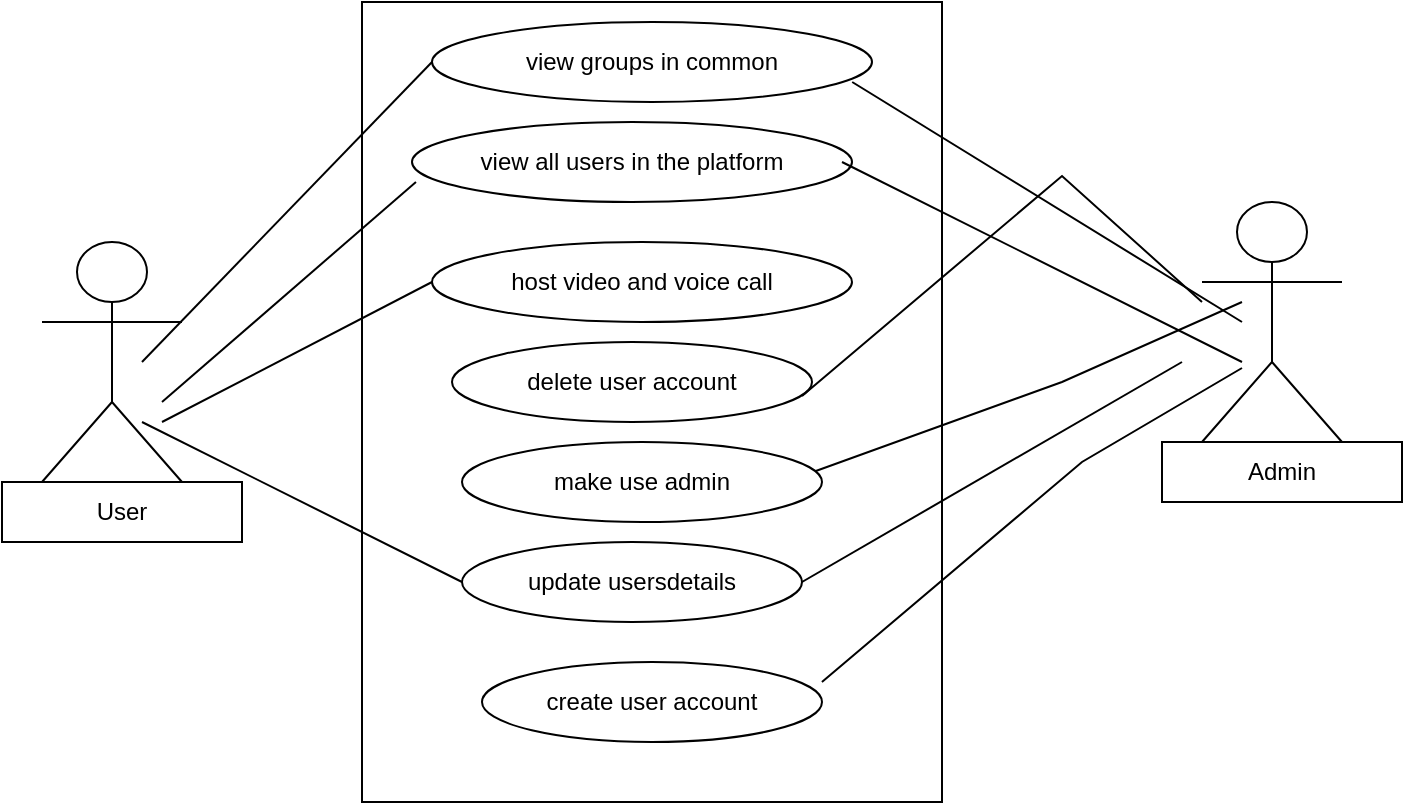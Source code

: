 <mxfile version="21.6.8" type="github">
  <diagram name="Page-1" id="cuv4qX0XvQO64fe430ii">
    <mxGraphModel dx="880" dy="528" grid="1" gridSize="10" guides="1" tooltips="1" connect="1" arrows="1" fold="1" page="1" pageScale="1" pageWidth="850" pageHeight="1100" math="0" shadow="0">
      <root>
        <mxCell id="0" />
        <mxCell id="1" parent="0" />
        <mxCell id="hG_7EdFpYgyWdrKx_JpA-23" value="" style="rounded=0;whiteSpace=wrap;html=1;" vertex="1" parent="1">
          <mxGeometry x="270" y="80" width="290" height="400" as="geometry" />
        </mxCell>
        <mxCell id="hG_7EdFpYgyWdrKx_JpA-24" value="view groups in common" style="ellipse;whiteSpace=wrap;html=1;" vertex="1" parent="1">
          <mxGeometry x="305" y="90" width="220" height="40" as="geometry" />
        </mxCell>
        <mxCell id="hG_7EdFpYgyWdrKx_JpA-25" value="host video and voice call" style="ellipse;whiteSpace=wrap;html=1;" vertex="1" parent="1">
          <mxGeometry x="305" y="200" width="210" height="40" as="geometry" />
        </mxCell>
        <mxCell id="hG_7EdFpYgyWdrKx_JpA-26" value="update usersdetails" style="ellipse;whiteSpace=wrap;html=1;" vertex="1" parent="1">
          <mxGeometry x="320" y="350" width="170" height="40" as="geometry" />
        </mxCell>
        <mxCell id="hG_7EdFpYgyWdrKx_JpA-40" value="" style="group" vertex="1" connectable="0" parent="1">
          <mxGeometry x="90" y="200" width="120" height="150" as="geometry" />
        </mxCell>
        <object label="Actor" id="hG_7EdFpYgyWdrKx_JpA-32">
          <mxCell style="shape=umlActor;verticalLabelPosition=bottom;verticalAlign=top;html=1;outlineConnect=0;" vertex="1" parent="hG_7EdFpYgyWdrKx_JpA-40">
            <mxGeometry x="20" width="70" height="120" as="geometry" />
          </mxCell>
        </object>
        <mxCell id="hG_7EdFpYgyWdrKx_JpA-39" value="User" style="rounded=0;whiteSpace=wrap;html=1;" vertex="1" parent="hG_7EdFpYgyWdrKx_JpA-40">
          <mxGeometry y="120" width="120" height="30" as="geometry" />
        </mxCell>
        <mxCell id="hG_7EdFpYgyWdrKx_JpA-50" value="" style="endArrow=none;html=1;rounded=0;entryX=0.009;entryY=0.75;entryDx=0;entryDy=0;entryPerimeter=0;" edge="1" parent="hG_7EdFpYgyWdrKx_JpA-40" target="hG_7EdFpYgyWdrKx_JpA-52">
          <mxGeometry width="50" height="50" relative="1" as="geometry">
            <mxPoint x="80" y="80" as="sourcePoint" />
            <mxPoint x="187" y="-40" as="targetPoint" />
          </mxGeometry>
        </mxCell>
        <mxCell id="hG_7EdFpYgyWdrKx_JpA-41" value="" style="group" vertex="1" connectable="0" parent="1">
          <mxGeometry x="670" y="180" width="120" height="150" as="geometry" />
        </mxCell>
        <object label="Actor" id="hG_7EdFpYgyWdrKx_JpA-42">
          <mxCell style="shape=umlActor;verticalLabelPosition=bottom;verticalAlign=top;html=1;outlineConnect=0;" vertex="1" parent="hG_7EdFpYgyWdrKx_JpA-41">
            <mxGeometry x="20" width="70" height="120" as="geometry" />
          </mxCell>
        </object>
        <mxCell id="hG_7EdFpYgyWdrKx_JpA-43" value="Admin" style="rounded=0;whiteSpace=wrap;html=1;" vertex="1" parent="hG_7EdFpYgyWdrKx_JpA-41">
          <mxGeometry y="120" width="120" height="30" as="geometry" />
        </mxCell>
        <mxCell id="hG_7EdFpYgyWdrKx_JpA-44" value="delete user account" style="ellipse;whiteSpace=wrap;html=1;" vertex="1" parent="1">
          <mxGeometry x="315" y="250" width="180" height="40" as="geometry" />
        </mxCell>
        <mxCell id="hG_7EdFpYgyWdrKx_JpA-45" value="create user account" style="ellipse;whiteSpace=wrap;html=1;" vertex="1" parent="1">
          <mxGeometry x="330" y="410" width="170" height="40" as="geometry" />
        </mxCell>
        <mxCell id="hG_7EdFpYgyWdrKx_JpA-47" value="" style="endArrow=none;html=1;rounded=0;entryX=0;entryY=0.5;entryDx=0;entryDy=0;" edge="1" parent="1" target="hG_7EdFpYgyWdrKx_JpA-24">
          <mxGeometry width="50" height="50" relative="1" as="geometry">
            <mxPoint x="160" y="260" as="sourcePoint" />
            <mxPoint x="220" y="220" as="targetPoint" />
          </mxGeometry>
        </mxCell>
        <mxCell id="hG_7EdFpYgyWdrKx_JpA-48" value="" style="endArrow=none;html=1;rounded=0;entryX=0;entryY=0.5;entryDx=0;entryDy=0;" edge="1" parent="1" target="hG_7EdFpYgyWdrKx_JpA-26">
          <mxGeometry width="50" height="50" relative="1" as="geometry">
            <mxPoint x="160" y="290" as="sourcePoint" />
            <mxPoint x="277" y="156" as="targetPoint" />
          </mxGeometry>
        </mxCell>
        <mxCell id="hG_7EdFpYgyWdrKx_JpA-49" value="" style="endArrow=none;html=1;rounded=0;" edge="1" parent="1">
          <mxGeometry width="50" height="50" relative="1" as="geometry">
            <mxPoint x="490" y="317" as="sourcePoint" />
            <mxPoint x="710" y="230" as="targetPoint" />
            <Array as="points">
              <mxPoint x="620" y="270" />
            </Array>
          </mxGeometry>
        </mxCell>
        <mxCell id="hG_7EdFpYgyWdrKx_JpA-52" value="view all users in the platform" style="ellipse;whiteSpace=wrap;html=1;" vertex="1" parent="1">
          <mxGeometry x="295" y="140" width="220" height="40" as="geometry" />
        </mxCell>
        <mxCell id="hG_7EdFpYgyWdrKx_JpA-53" value="make use admin" style="ellipse;whiteSpace=wrap;html=1;" vertex="1" parent="1">
          <mxGeometry x="320" y="300" width="180" height="40" as="geometry" />
        </mxCell>
        <mxCell id="hG_7EdFpYgyWdrKx_JpA-57" value="" style="endArrow=none;html=1;rounded=0;exitX=0.793;exitY=0.85;exitDx=0;exitDy=0;exitPerimeter=0;" edge="1" parent="1" source="hG_7EdFpYgyWdrKx_JpA-23">
          <mxGeometry width="50" height="50" relative="1" as="geometry">
            <mxPoint x="490" y="350" as="sourcePoint" />
            <mxPoint x="710" y="263" as="targetPoint" />
            <Array as="points">
              <mxPoint x="630" y="310" />
            </Array>
          </mxGeometry>
        </mxCell>
        <mxCell id="hG_7EdFpYgyWdrKx_JpA-59" value="" style="endArrow=none;html=1;rounded=0;entryX=0;entryY=0.5;entryDx=0;entryDy=0;" edge="1" parent="1" target="hG_7EdFpYgyWdrKx_JpA-25">
          <mxGeometry width="50" height="50" relative="1" as="geometry">
            <mxPoint x="170" y="290" as="sourcePoint" />
            <mxPoint x="307" y="180" as="targetPoint" />
          </mxGeometry>
        </mxCell>
        <mxCell id="hG_7EdFpYgyWdrKx_JpA-60" value="" style="endArrow=none;html=1;rounded=0;" edge="1" parent="1">
          <mxGeometry width="50" height="50" relative="1" as="geometry">
            <mxPoint x="490" y="370" as="sourcePoint" />
            <mxPoint x="680" y="260" as="targetPoint" />
          </mxGeometry>
        </mxCell>
        <mxCell id="hG_7EdFpYgyWdrKx_JpA-62" value="" style="endArrow=none;html=1;rounded=0;exitX=0.793;exitY=0.85;exitDx=0;exitDy=0;exitPerimeter=0;" edge="1" parent="1">
          <mxGeometry width="50" height="50" relative="1" as="geometry">
            <mxPoint x="490" y="277" as="sourcePoint" />
            <mxPoint x="690" y="230" as="targetPoint" />
            <Array as="points">
              <mxPoint x="620" y="167" />
            </Array>
          </mxGeometry>
        </mxCell>
        <mxCell id="hG_7EdFpYgyWdrKx_JpA-64" value="" style="endArrow=none;html=1;rounded=0;exitX=0.955;exitY=0.75;exitDx=0;exitDy=0;exitPerimeter=0;" edge="1" parent="1" source="hG_7EdFpYgyWdrKx_JpA-24">
          <mxGeometry width="50" height="50" relative="1" as="geometry">
            <mxPoint x="570" y="185" as="sourcePoint" />
            <mxPoint x="710" y="240" as="targetPoint" />
          </mxGeometry>
        </mxCell>
        <mxCell id="hG_7EdFpYgyWdrKx_JpA-65" value="" style="endArrow=none;html=1;rounded=0;exitX=0.955;exitY=0.75;exitDx=0;exitDy=0;exitPerimeter=0;" edge="1" parent="1">
          <mxGeometry width="50" height="50" relative="1" as="geometry">
            <mxPoint x="510" y="160" as="sourcePoint" />
            <mxPoint x="710" y="260" as="targetPoint" />
          </mxGeometry>
        </mxCell>
      </root>
    </mxGraphModel>
  </diagram>
</mxfile>
